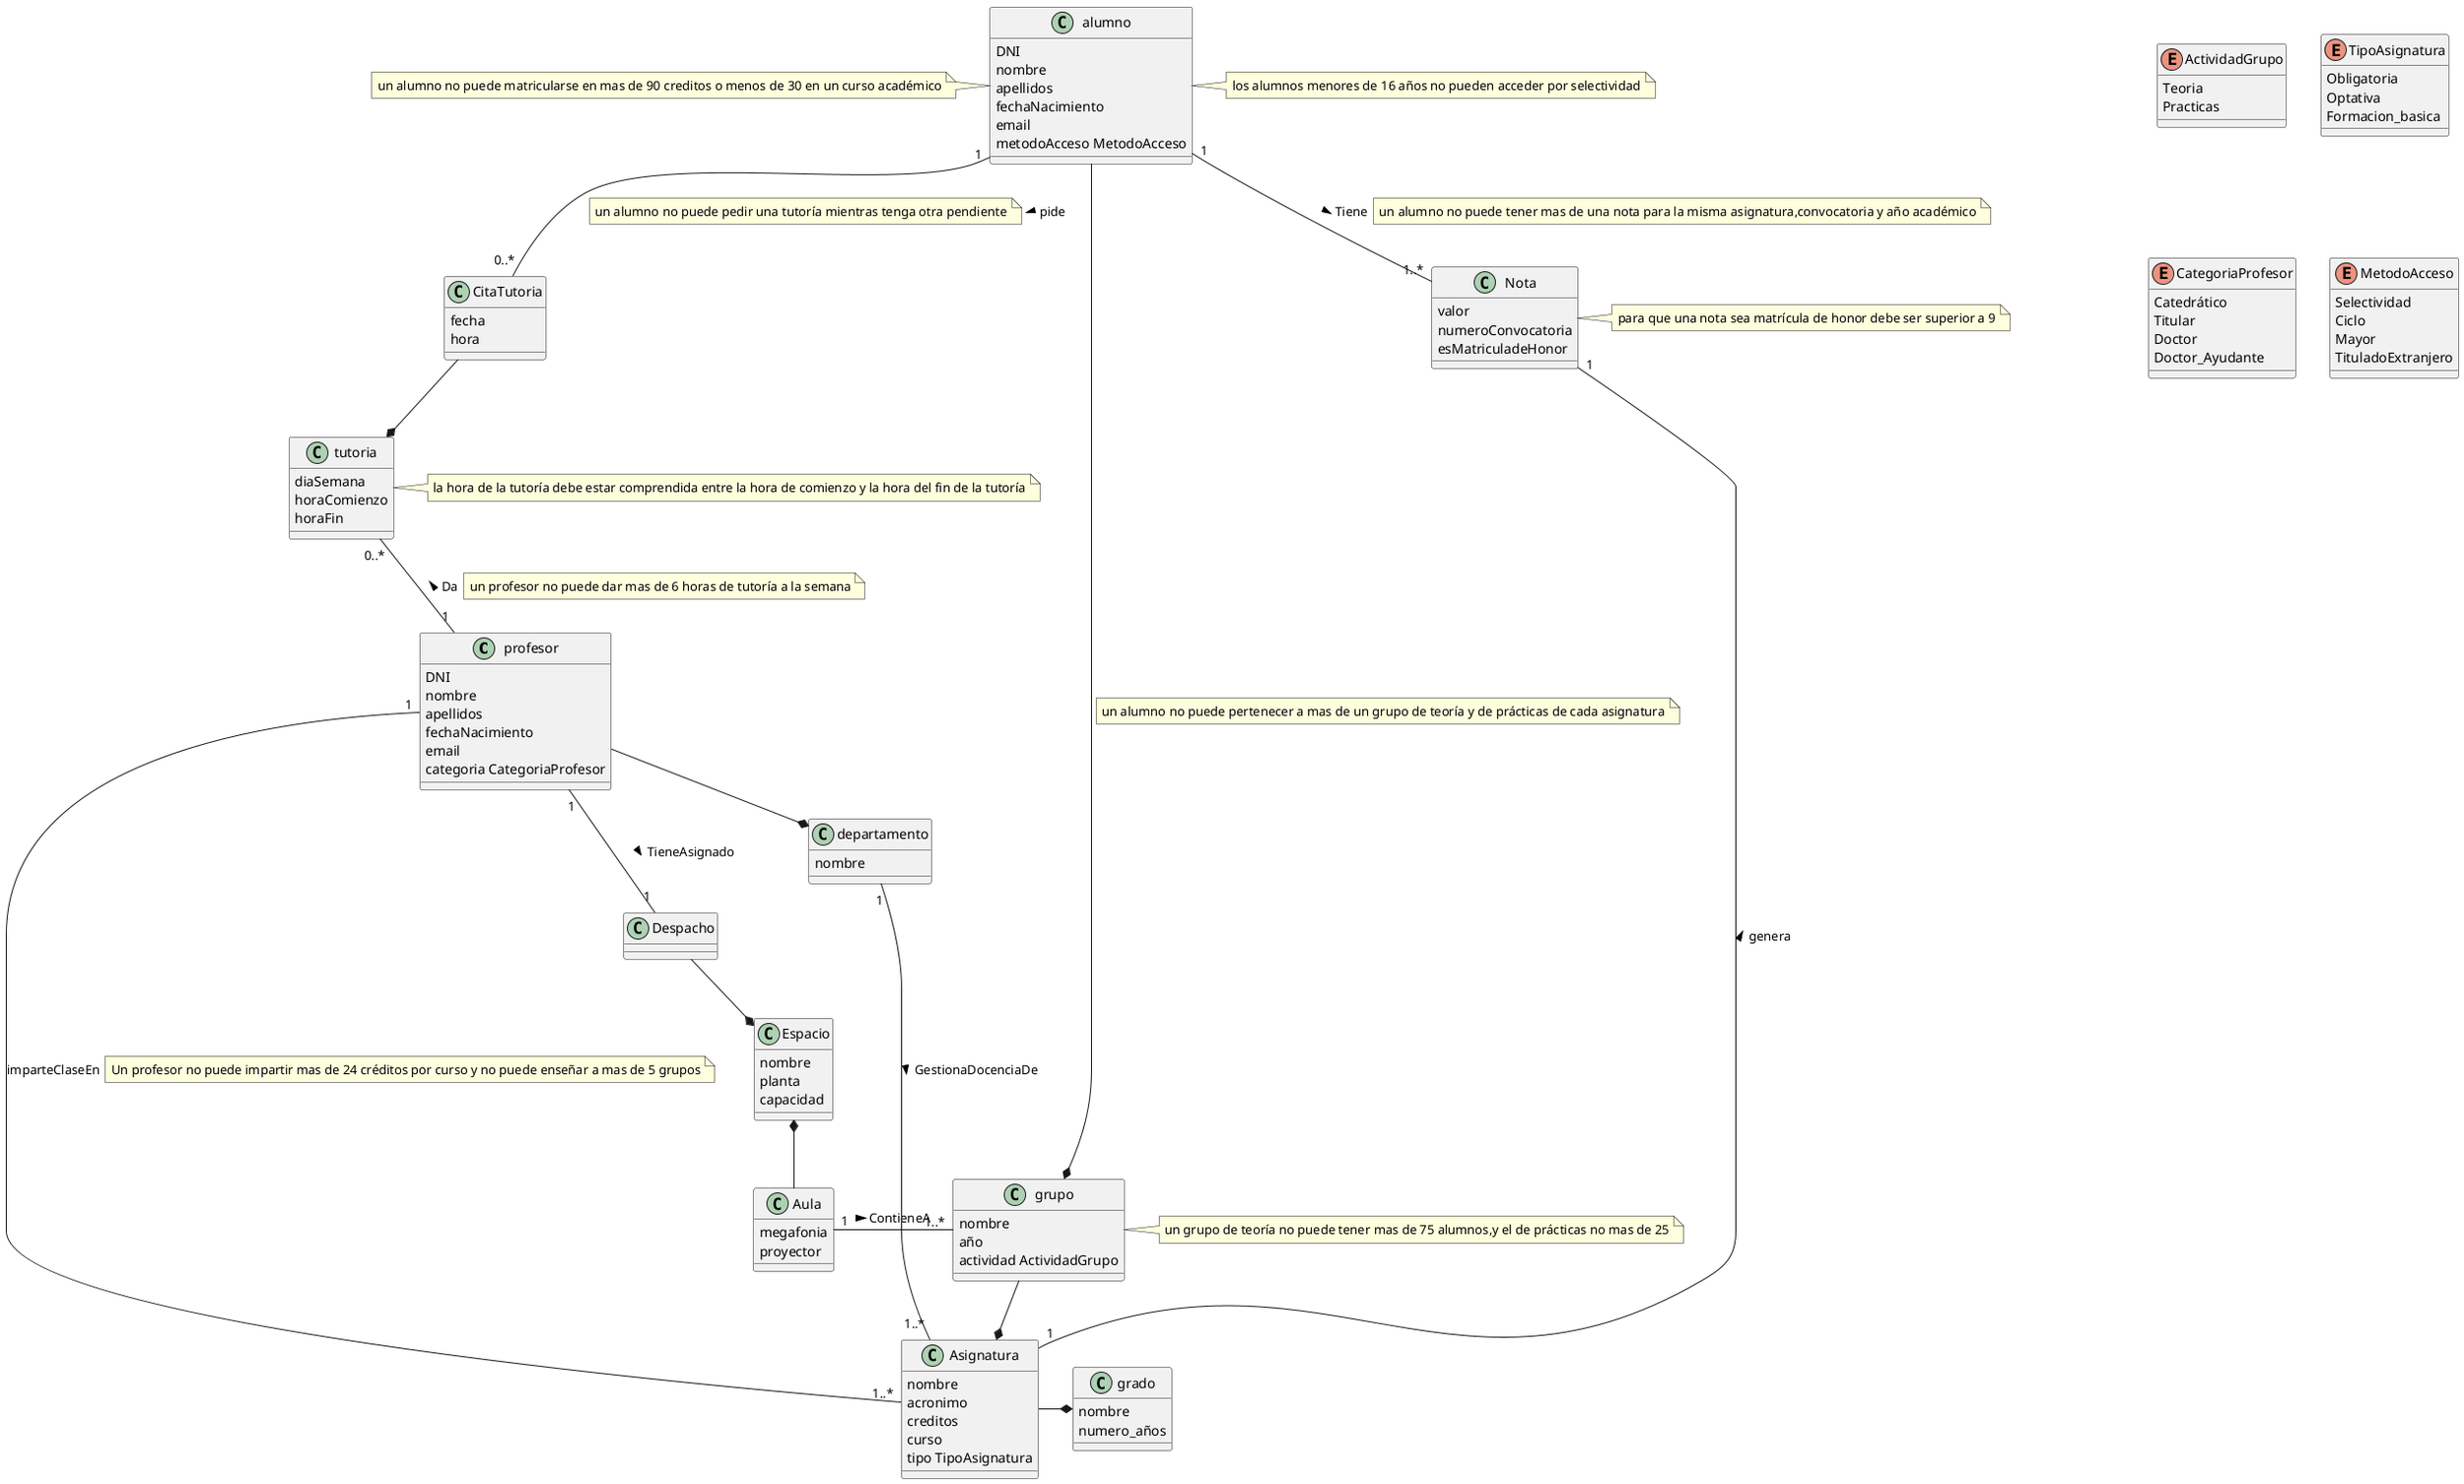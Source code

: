 @startuml
class profesor{
    DNI
    nombre
    apellidos
    fechaNacimiento
    email
    categoria CategoriaProfesor
}

class tutoria{
    diaSemana
    horaComienzo
    horaFin
}

class Espacio{
    nombre
    planta
    capacidad
}

class Despacho{
    
}

class Aula{
    megafonia
    proyector
}

class Asignatura{
    nombre
    acronimo
    creditos
    curso
    tipo TipoAsignatura
}

class departamento{
    nombre
}

class alumno{
    DNI
    nombre
    apellidos
    fechaNacimiento
    email
    metodoAcceso MetodoAcceso
}

class Nota{
    valor
    numeroConvocatoria
    esMatriculadeHonor
}

class grado{
    nombre
    numero_años
}

class grupo{
    nombre
    año
    actividad ActividadGrupo
}

class CitaTutoria{
    fecha
    hora
}

enum ActividadGrupo{
    Teoria
    Practicas
}

enum TipoAsignatura{
    Obligatoria
    Optativa
    Formacion_basica
}

enum CategoriaProfesor{
    Catedrático
    Titular
    Doctor
    Doctor_Ayudante
}

enum MetodoAcceso{
    Selectividad
    Ciclo
    Mayor
    TituladoExtranjero
}

'asociaciones y restricciones
alumno "1" -- "0..*" CitaTutoria : pide >
note left on link:un alumno no puede pedir una tutoría mientras tenga otra pendiente
CitaTutoria --*tutoria
Despacho --*Espacio
Aula -up-* Espacio
profesor "1" -- "1" Despacho : TieneAsignado >
grupo "1..*" -left- "1" Aula :ContieneA <
grupo --* Asignatura
profesor -right-* departamento
Asignatura-right-*grado
profesor "1"-up-"0..*" tutoria : Da >
note right on link:un profesor no puede dar mas de 6 horas de tutoría a la semana
departamento "1"--"1..*" Asignatura : GestionaDocenciaDe >
alumno "1"--"1..*" Nota : Tiene >
note right on link:un alumno no puede tener mas de una nota para la misma asignatura,convocatoria y año académico
Nota "1"--"1" Asignatura : genera <
alumno --*grupo
note right on link:un alumno no puede pertenecer a mas de un grupo de teoría y de prácticas de cada asignatura
profesor "1"--"1..*" Asignatura: imparteClaseEn
note right on link: Un profesor no puede impartir mas de 24 créditos por curso y no puede enseñar a mas de 5 grupos


note left of alumno:un alumno no puede matricularse en mas de 90 creditos o menos de 30 en un curso académico
note right of tutoria:la hora de la tutoría debe estar comprendida entre la hora de comienzo y la hora del fin de la tutoría
note right of Nota:para que una nota sea matrícula de honor debe ser superior a 9
note right of alumno:los alumnos menores de 16 años no pueden acceder por selectividad
note right of grupo:un grupo de teoría no puede tener mas de 75 alumnos,y el de prácticas no mas de 25



@enduml

